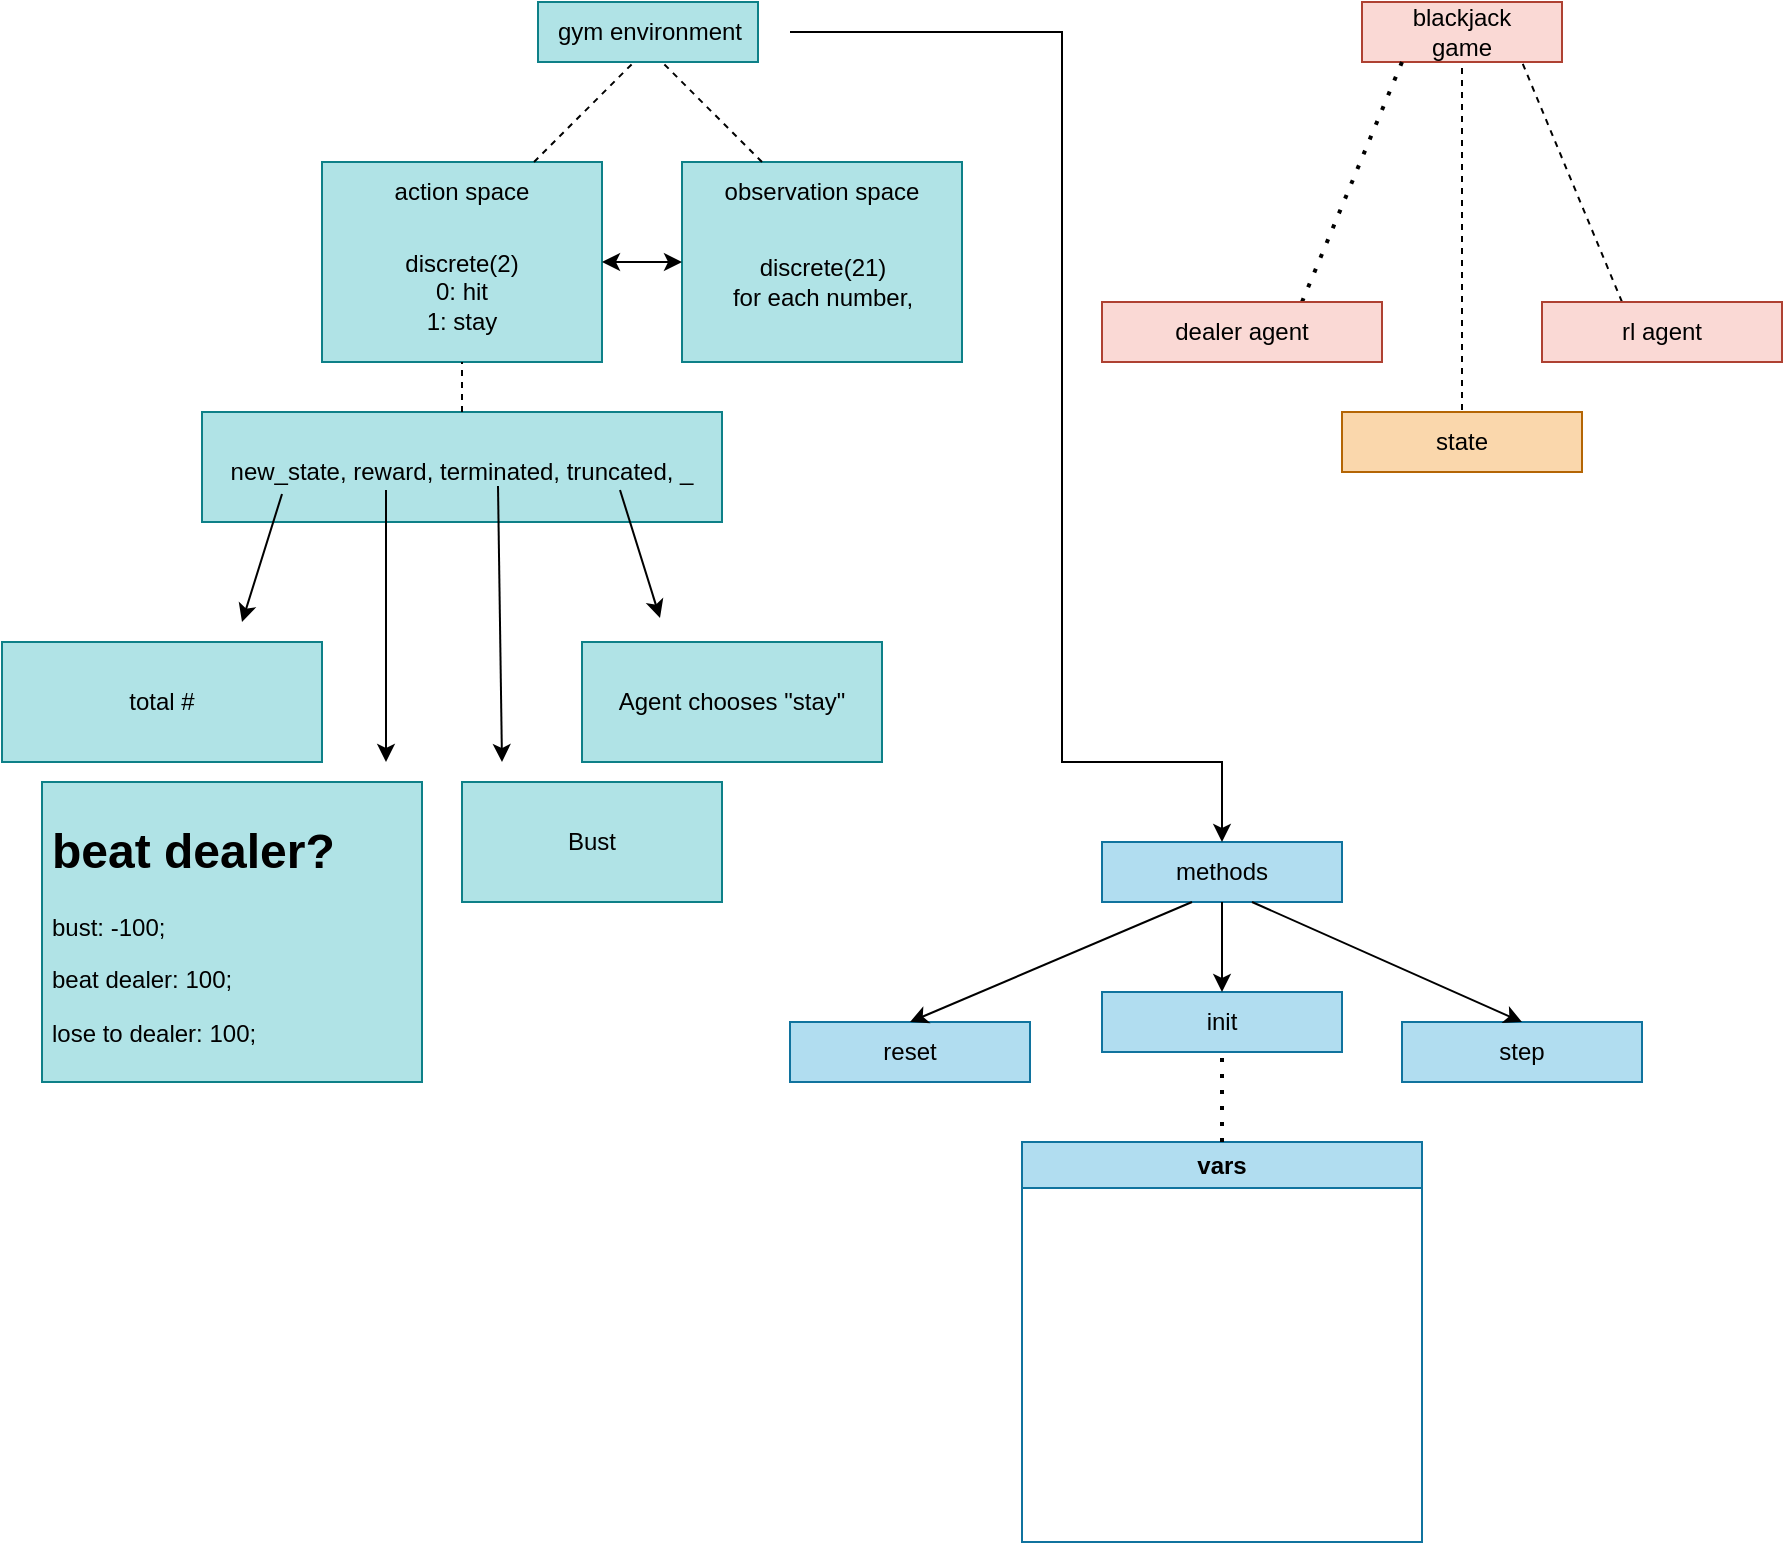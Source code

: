 <mxfile version="21.6.2" type="github">
  <diagram name="Page-1" id="h5l0C7t8v6IvXzMdPcOg">
    <mxGraphModel dx="2173" dy="717" grid="1" gridSize="10" guides="1" tooltips="1" connect="1" arrows="1" fold="1" page="1" pageScale="1" pageWidth="850" pageHeight="1100" math="0" shadow="0">
      <root>
        <mxCell id="0" />
        <mxCell id="1" parent="0" />
        <mxCell id="iSVm5VbHLvxnCTVzza3p-7" value="" style="group" vertex="1" connectable="0" parent="1">
          <mxGeometry x="-110" y="90" width="140" height="100" as="geometry" />
        </mxCell>
        <mxCell id="iSVm5VbHLvxnCTVzza3p-4" value="" style="rounded=0;whiteSpace=wrap;html=1;fillColor=#b0e3e6;strokeColor=#0e8088;" vertex="1" parent="iSVm5VbHLvxnCTVzza3p-7">
          <mxGeometry width="140" height="100" as="geometry" />
        </mxCell>
        <mxCell id="iSVm5VbHLvxnCTVzza3p-5" value="action space" style="text;html=1;strokeColor=none;fillColor=none;align=center;verticalAlign=middle;whiteSpace=wrap;rounded=0;" vertex="1" parent="iSVm5VbHLvxnCTVzza3p-7">
          <mxGeometry width="140" height="30" as="geometry" />
        </mxCell>
        <mxCell id="iSVm5VbHLvxnCTVzza3p-6" value="discrete(2)&lt;br&gt;0: hit&lt;br&gt;1: stay" style="text;html=1;strokeColor=none;fillColor=none;align=center;verticalAlign=middle;whiteSpace=wrap;rounded=0;" vertex="1" parent="iSVm5VbHLvxnCTVzza3p-7">
          <mxGeometry x="40" y="50" width="60" height="30" as="geometry" />
        </mxCell>
        <mxCell id="iSVm5VbHLvxnCTVzza3p-9" value="" style="endArrow=none;dashed=1;html=1;rounded=0;" edge="1" parent="1">
          <mxGeometry width="50" height="50" relative="1" as="geometry">
            <mxPoint x="-4" y="90" as="sourcePoint" />
            <mxPoint x="46" y="40" as="targetPoint" />
          </mxGeometry>
        </mxCell>
        <mxCell id="iSVm5VbHLvxnCTVzza3p-11" value="" style="group" vertex="1" connectable="0" parent="1">
          <mxGeometry x="70" y="90" width="190" height="100" as="geometry" />
        </mxCell>
        <mxCell id="iSVm5VbHLvxnCTVzza3p-12" value="" style="rounded=0;whiteSpace=wrap;html=1;fillColor=#b0e3e6;strokeColor=#0e8088;" vertex="1" parent="iSVm5VbHLvxnCTVzza3p-11">
          <mxGeometry width="140" height="100" as="geometry" />
        </mxCell>
        <mxCell id="iSVm5VbHLvxnCTVzza3p-13" value="observation space" style="text;html=1;strokeColor=none;fillColor=none;align=center;verticalAlign=middle;whiteSpace=wrap;rounded=0;" vertex="1" parent="iSVm5VbHLvxnCTVzza3p-11">
          <mxGeometry width="140" height="30" as="geometry" />
        </mxCell>
        <mxCell id="iSVm5VbHLvxnCTVzza3p-14" value="discrete(21)&lt;br&gt;for each number," style="text;html=1;strokeColor=none;fillColor=none;align=center;verticalAlign=middle;whiteSpace=wrap;rounded=0;" vertex="1" parent="iSVm5VbHLvxnCTVzza3p-11">
          <mxGeometry x="-7.5" y="50" width="155" height="20" as="geometry" />
        </mxCell>
        <mxCell id="iSVm5VbHLvxnCTVzza3p-16" value="" style="group" vertex="1" connectable="0" parent="1">
          <mxGeometry x="-16" y="10" width="140" height="30" as="geometry" />
        </mxCell>
        <mxCell id="iSVm5VbHLvxnCTVzza3p-1" value="" style="rounded=0;whiteSpace=wrap;html=1;fillColor=#b0e3e6;strokeColor=#0e8088;" vertex="1" parent="iSVm5VbHLvxnCTVzza3p-16">
          <mxGeometry x="14" width="110" height="30" as="geometry" />
        </mxCell>
        <mxCell id="iSVm5VbHLvxnCTVzza3p-2" value="gym environment" style="text;html=1;strokeColor=none;fillColor=none;align=center;verticalAlign=middle;whiteSpace=wrap;rounded=0;" vertex="1" parent="iSVm5VbHLvxnCTVzza3p-16">
          <mxGeometry width="140" height="30" as="geometry" />
        </mxCell>
        <mxCell id="iSVm5VbHLvxnCTVzza3p-17" value="" style="endArrow=none;dashed=1;html=1;rounded=0;" edge="1" parent="1">
          <mxGeometry width="50" height="50" relative="1" as="geometry">
            <mxPoint x="110" y="90" as="sourcePoint" />
            <mxPoint x="60" y="40" as="targetPoint" />
          </mxGeometry>
        </mxCell>
        <mxCell id="iSVm5VbHLvxnCTVzza3p-23" value="" style="group" vertex="1" connectable="0" parent="1">
          <mxGeometry x="-200" y="215" width="320" height="55" as="geometry" />
        </mxCell>
        <mxCell id="iSVm5VbHLvxnCTVzza3p-22" value="" style="rounded=0;whiteSpace=wrap;html=1;fillColor=#b0e3e6;strokeColor=#0e8088;" vertex="1" parent="iSVm5VbHLvxnCTVzza3p-23">
          <mxGeometry x="30" width="260" height="55" as="geometry" />
        </mxCell>
        <mxCell id="iSVm5VbHLvxnCTVzza3p-21" value="new_state, reward, terminated, truncated, _" style="text;html=1;strokeColor=none;fillColor=none;align=center;verticalAlign=middle;whiteSpace=wrap;rounded=0;" vertex="1" parent="iSVm5VbHLvxnCTVzza3p-23">
          <mxGeometry y="15" width="320" height="30" as="geometry" />
        </mxCell>
        <mxCell id="iSVm5VbHLvxnCTVzza3p-24" value="" style="endArrow=none;dashed=1;html=1;rounded=0;exitX=0.5;exitY=0;exitDx=0;exitDy=0;" edge="1" parent="iSVm5VbHLvxnCTVzza3p-23" source="iSVm5VbHLvxnCTVzza3p-22">
          <mxGeometry width="50" height="50" relative="1" as="geometry">
            <mxPoint x="230" y="85" as="sourcePoint" />
            <mxPoint x="160" y="-25" as="targetPoint" />
          </mxGeometry>
        </mxCell>
        <mxCell id="iSVm5VbHLvxnCTVzza3p-30" value="" style="endArrow=classic;html=1;rounded=0;" edge="1" parent="iSVm5VbHLvxnCTVzza3p-23">
          <mxGeometry width="50" height="50" relative="1" as="geometry">
            <mxPoint x="239" y="39" as="sourcePoint" />
            <mxPoint x="259" y="103" as="targetPoint" />
          </mxGeometry>
        </mxCell>
        <mxCell id="iSVm5VbHLvxnCTVzza3p-26" value="" style="endArrow=classic;startArrow=classic;html=1;rounded=0;exitX=1;exitY=0.5;exitDx=0;exitDy=0;entryX=0;entryY=0.5;entryDx=0;entryDy=0;" edge="1" parent="1" source="iSVm5VbHLvxnCTVzza3p-4" target="iSVm5VbHLvxnCTVzza3p-12">
          <mxGeometry width="50" height="50" relative="1" as="geometry">
            <mxPoint x="30" y="250" as="sourcePoint" />
            <mxPoint x="80" y="200" as="targetPoint" />
          </mxGeometry>
        </mxCell>
        <mxCell id="iSVm5VbHLvxnCTVzza3p-27" value="" style="endArrow=classic;html=1;rounded=0;" edge="1" parent="1">
          <mxGeometry width="50" height="50" relative="1" as="geometry">
            <mxPoint x="-130" y="256" as="sourcePoint" />
            <mxPoint x="-150" y="320" as="targetPoint" />
          </mxGeometry>
        </mxCell>
        <mxCell id="iSVm5VbHLvxnCTVzza3p-28" value="" style="endArrow=classic;html=1;rounded=0;" edge="1" parent="1">
          <mxGeometry width="50" height="50" relative="1" as="geometry">
            <mxPoint x="-78" y="254" as="sourcePoint" />
            <mxPoint x="-78" y="390" as="targetPoint" />
          </mxGeometry>
        </mxCell>
        <mxCell id="iSVm5VbHLvxnCTVzza3p-29" value="" style="endArrow=classic;html=1;rounded=0;" edge="1" parent="1">
          <mxGeometry width="50" height="50" relative="1" as="geometry">
            <mxPoint x="-22" y="252" as="sourcePoint" />
            <mxPoint x="-20" y="390" as="targetPoint" />
          </mxGeometry>
        </mxCell>
        <mxCell id="iSVm5VbHLvxnCTVzza3p-31" value="" style="rounded=0;whiteSpace=wrap;html=1;fillColor=#b0e3e6;strokeColor=#0e8088;" vertex="1" parent="1">
          <mxGeometry x="-270" y="330" width="160" height="60" as="geometry" />
        </mxCell>
        <mxCell id="iSVm5VbHLvxnCTVzza3p-32" value="" style="rounded=0;whiteSpace=wrap;html=1;fillColor=#b0e3e6;strokeColor=#0e8088;" vertex="1" parent="1">
          <mxGeometry x="-250" y="400" width="190" height="150" as="geometry" />
        </mxCell>
        <mxCell id="iSVm5VbHLvxnCTVzza3p-33" value="" style="rounded=0;whiteSpace=wrap;html=1;fillColor=#b0e3e6;strokeColor=#0e8088;" vertex="1" parent="1">
          <mxGeometry x="-40" y="400" width="130" height="60" as="geometry" />
        </mxCell>
        <mxCell id="iSVm5VbHLvxnCTVzza3p-34" value="" style="rounded=0;whiteSpace=wrap;html=1;fillColor=#b0e3e6;strokeColor=#0e8088;" vertex="1" parent="1">
          <mxGeometry x="20" y="330" width="150" height="60" as="geometry" />
        </mxCell>
        <mxCell id="iSVm5VbHLvxnCTVzza3p-35" value="Agent chooses &quot;stay&quot;" style="text;html=1;strokeColor=none;fillColor=none;align=center;verticalAlign=middle;whiteSpace=wrap;rounded=0;" vertex="1" parent="1">
          <mxGeometry x="30" y="345" width="130" height="30" as="geometry" />
        </mxCell>
        <mxCell id="iSVm5VbHLvxnCTVzza3p-38" value="Bust" style="text;html=1;strokeColor=none;fillColor=none;align=center;verticalAlign=middle;whiteSpace=wrap;rounded=0;" vertex="1" parent="1">
          <mxGeometry x="-40" y="415" width="130" height="30" as="geometry" />
        </mxCell>
        <mxCell id="iSVm5VbHLvxnCTVzza3p-41" value="" style="group" vertex="1" connectable="0" parent="1">
          <mxGeometry x="410" y="10" width="100" height="30" as="geometry" />
        </mxCell>
        <mxCell id="iSVm5VbHLvxnCTVzza3p-39" value="" style="rounded=0;whiteSpace=wrap;html=1;fillColor=#fad9d5;strokeColor=#ae4132;" vertex="1" parent="iSVm5VbHLvxnCTVzza3p-41">
          <mxGeometry width="100" height="30" as="geometry" />
        </mxCell>
        <mxCell id="iSVm5VbHLvxnCTVzza3p-40" value="blackjack game" style="text;html=1;strokeColor=none;fillColor=none;align=center;verticalAlign=middle;whiteSpace=wrap;rounded=0;" vertex="1" parent="iSVm5VbHLvxnCTVzza3p-41">
          <mxGeometry x="20" width="60" height="30" as="geometry" />
        </mxCell>
        <mxCell id="iSVm5VbHLvxnCTVzza3p-46" value="" style="endArrow=none;dashed=1;html=1;rounded=0;entryX=0.5;entryY=1;entryDx=0;entryDy=0;" edge="1" parent="1" target="iSVm5VbHLvxnCTVzza3p-40">
          <mxGeometry width="50" height="50" relative="1" as="geometry">
            <mxPoint x="460" y="220" as="sourcePoint" />
            <mxPoint x="370" y="170" as="targetPoint" />
          </mxGeometry>
        </mxCell>
        <mxCell id="iSVm5VbHLvxnCTVzza3p-47" value="" style="endArrow=none;dashed=1;html=1;rounded=0;entryX=1;entryY=1;entryDx=0;entryDy=0;" edge="1" parent="1" target="iSVm5VbHLvxnCTVzza3p-40">
          <mxGeometry width="50" height="50" relative="1" as="geometry">
            <mxPoint x="540" y="160" as="sourcePoint" />
            <mxPoint x="370" y="170" as="targetPoint" />
          </mxGeometry>
        </mxCell>
        <mxCell id="iSVm5VbHLvxnCTVzza3p-50" value="" style="endArrow=none;dashed=1;html=1;dashPattern=1 3;strokeWidth=2;rounded=0;entryX=0;entryY=1;entryDx=0;entryDy=0;" edge="1" parent="1" target="iSVm5VbHLvxnCTVzza3p-40">
          <mxGeometry width="50" height="50" relative="1" as="geometry">
            <mxPoint x="380" y="160" as="sourcePoint" />
            <mxPoint x="370" y="170" as="targetPoint" />
          </mxGeometry>
        </mxCell>
        <mxCell id="iSVm5VbHLvxnCTVzza3p-51" value="" style="rounded=0;whiteSpace=wrap;html=1;fillColor=#fad9d5;strokeColor=#ae4132;" vertex="1" parent="1">
          <mxGeometry x="280" y="160" width="140" height="30" as="geometry" />
        </mxCell>
        <mxCell id="iSVm5VbHLvxnCTVzza3p-52" value="dealer agent" style="text;html=1;strokeColor=none;fillColor=none;align=center;verticalAlign=middle;whiteSpace=wrap;rounded=0;" vertex="1" parent="1">
          <mxGeometry x="275" y="160" width="150" height="30" as="geometry" />
        </mxCell>
        <mxCell id="iSVm5VbHLvxnCTVzza3p-53" value="" style="rounded=0;whiteSpace=wrap;html=1;fillColor=#fad9d5;strokeColor=#ae4132;" vertex="1" parent="1">
          <mxGeometry x="500" y="160" width="120" height="30" as="geometry" />
        </mxCell>
        <mxCell id="iSVm5VbHLvxnCTVzza3p-54" value="rl agent" style="text;html=1;strokeColor=none;fillColor=none;align=center;verticalAlign=middle;whiteSpace=wrap;rounded=0;" vertex="1" parent="1">
          <mxGeometry x="530" y="160" width="60" height="30" as="geometry" />
        </mxCell>
        <mxCell id="iSVm5VbHLvxnCTVzza3p-55" value="" style="rounded=0;whiteSpace=wrap;html=1;fillColor=#fad7ac;strokeColor=#b46504;" vertex="1" parent="1">
          <mxGeometry x="400" y="215" width="120" height="30" as="geometry" />
        </mxCell>
        <mxCell id="iSVm5VbHLvxnCTVzza3p-56" value="state" style="text;html=1;strokeColor=none;fillColor=none;align=center;verticalAlign=middle;whiteSpace=wrap;rounded=0;" vertex="1" parent="1">
          <mxGeometry x="430" y="215" width="60" height="30" as="geometry" />
        </mxCell>
        <mxCell id="iSVm5VbHLvxnCTVzza3p-59" value="&lt;h1&gt;beat dealer?&lt;/h1&gt;&lt;p&gt;bust: -100;&lt;/p&gt;&lt;p&gt;beat dealer: 100;&lt;/p&gt;&lt;p&gt;lose to dealer: 100;&lt;/p&gt;" style="text;html=1;strokeColor=none;fillColor=none;spacing=5;spacingTop=-20;whiteSpace=wrap;overflow=hidden;rounded=0;" vertex="1" parent="1">
          <mxGeometry x="-250" y="415" width="190" height="120" as="geometry" />
        </mxCell>
        <mxCell id="iSVm5VbHLvxnCTVzza3p-60" value="total #" style="text;html=1;strokeColor=none;fillColor=none;align=center;verticalAlign=middle;whiteSpace=wrap;rounded=0;" vertex="1" parent="1">
          <mxGeometry x="-220" y="345" width="60" height="30" as="geometry" />
        </mxCell>
        <mxCell id="iSVm5VbHLvxnCTVzza3p-63" value="" style="group" vertex="1" connectable="0" parent="1">
          <mxGeometry x="280" y="430" width="120" height="30" as="geometry" />
        </mxCell>
        <mxCell id="iSVm5VbHLvxnCTVzza3p-61" value="" style="rounded=0;whiteSpace=wrap;html=1;fillColor=#b1ddf0;strokeColor=#10739e;" vertex="1" parent="iSVm5VbHLvxnCTVzza3p-63">
          <mxGeometry width="120" height="30" as="geometry" />
        </mxCell>
        <mxCell id="iSVm5VbHLvxnCTVzza3p-62" value="methods" style="text;html=1;strokeColor=none;fillColor=none;align=center;verticalAlign=middle;whiteSpace=wrap;rounded=0;" vertex="1" parent="iSVm5VbHLvxnCTVzza3p-63">
          <mxGeometry x="30" width="60" height="30" as="geometry" />
        </mxCell>
        <mxCell id="iSVm5VbHLvxnCTVzza3p-69" style="edgeStyle=orthogonalEdgeStyle;rounded=0;orthogonalLoop=1;jettySize=auto;html=1;entryX=0.5;entryY=0;entryDx=0;entryDy=0;" edge="1" parent="1" source="iSVm5VbHLvxnCTVzza3p-2" target="iSVm5VbHLvxnCTVzza3p-62">
          <mxGeometry relative="1" as="geometry">
            <Array as="points">
              <mxPoint x="260" y="25" />
              <mxPoint x="260" y="390" />
              <mxPoint x="340" y="390" />
            </Array>
          </mxGeometry>
        </mxCell>
        <mxCell id="iSVm5VbHLvxnCTVzza3p-70" value="" style="group" vertex="1" connectable="0" parent="1">
          <mxGeometry x="430" y="520" width="120" height="30" as="geometry" />
        </mxCell>
        <mxCell id="iSVm5VbHLvxnCTVzza3p-71" value="" style="rounded=0;whiteSpace=wrap;html=1;fillColor=#b1ddf0;strokeColor=#10739e;" vertex="1" parent="iSVm5VbHLvxnCTVzza3p-70">
          <mxGeometry width="120" height="30" as="geometry" />
        </mxCell>
        <mxCell id="iSVm5VbHLvxnCTVzza3p-72" value="step" style="text;html=1;strokeColor=none;fillColor=none;align=center;verticalAlign=middle;whiteSpace=wrap;rounded=0;" vertex="1" parent="iSVm5VbHLvxnCTVzza3p-70">
          <mxGeometry x="30" width="60" height="30" as="geometry" />
        </mxCell>
        <mxCell id="iSVm5VbHLvxnCTVzza3p-73" value="" style="group" vertex="1" connectable="0" parent="1">
          <mxGeometry x="124" y="520" width="120" height="30" as="geometry" />
        </mxCell>
        <mxCell id="iSVm5VbHLvxnCTVzza3p-74" value="" style="rounded=0;whiteSpace=wrap;html=1;fillColor=#b1ddf0;strokeColor=#10739e;" vertex="1" parent="iSVm5VbHLvxnCTVzza3p-73">
          <mxGeometry width="120" height="30" as="geometry" />
        </mxCell>
        <mxCell id="iSVm5VbHLvxnCTVzza3p-75" value="reset" style="text;html=1;strokeColor=none;fillColor=none;align=center;verticalAlign=middle;whiteSpace=wrap;rounded=0;" vertex="1" parent="iSVm5VbHLvxnCTVzza3p-73">
          <mxGeometry x="30" width="60" height="30" as="geometry" />
        </mxCell>
        <mxCell id="iSVm5VbHLvxnCTVzza3p-78" value="" style="group" vertex="1" connectable="0" parent="1">
          <mxGeometry x="280" y="505" width="120" height="30" as="geometry" />
        </mxCell>
        <mxCell id="iSVm5VbHLvxnCTVzza3p-79" value="" style="rounded=0;whiteSpace=wrap;html=1;fillColor=#b1ddf0;strokeColor=#10739e;" vertex="1" parent="iSVm5VbHLvxnCTVzza3p-78">
          <mxGeometry width="120" height="30" as="geometry" />
        </mxCell>
        <mxCell id="iSVm5VbHLvxnCTVzza3p-80" value="init" style="text;html=1;strokeColor=none;fillColor=none;align=center;verticalAlign=middle;whiteSpace=wrap;rounded=0;" vertex="1" parent="iSVm5VbHLvxnCTVzza3p-78">
          <mxGeometry x="30" width="60" height="30" as="geometry" />
        </mxCell>
        <mxCell id="iSVm5VbHLvxnCTVzza3p-83" value="" style="endArrow=classic;html=1;rounded=0;exitX=0.25;exitY=1;exitDx=0;exitDy=0;entryX=0.5;entryY=0;entryDx=0;entryDy=0;" edge="1" parent="1" source="iSVm5VbHLvxnCTVzza3p-62" target="iSVm5VbHLvxnCTVzza3p-75">
          <mxGeometry width="50" height="50" relative="1" as="geometry">
            <mxPoint x="250" y="550" as="sourcePoint" />
            <mxPoint x="130" y="480" as="targetPoint" />
          </mxGeometry>
        </mxCell>
        <mxCell id="iSVm5VbHLvxnCTVzza3p-84" value="" style="endArrow=classic;html=1;rounded=0;exitX=0.5;exitY=1;exitDx=0;exitDy=0;entryX=0.5;entryY=0;entryDx=0;entryDy=0;" edge="1" parent="1" source="iSVm5VbHLvxnCTVzza3p-62" target="iSVm5VbHLvxnCTVzza3p-80">
          <mxGeometry width="50" height="50" relative="1" as="geometry">
            <mxPoint x="250" y="550" as="sourcePoint" />
            <mxPoint x="370" y="480" as="targetPoint" />
          </mxGeometry>
        </mxCell>
        <mxCell id="iSVm5VbHLvxnCTVzza3p-85" value="" style="endArrow=classic;html=1;rounded=0;exitX=0.75;exitY=1;exitDx=0;exitDy=0;entryX=0.5;entryY=0;entryDx=0;entryDy=0;" edge="1" parent="1" source="iSVm5VbHLvxnCTVzza3p-62" target="iSVm5VbHLvxnCTVzza3p-72">
          <mxGeometry width="50" height="50" relative="1" as="geometry">
            <mxPoint x="250" y="550" as="sourcePoint" />
            <mxPoint x="300" y="500" as="targetPoint" />
          </mxGeometry>
        </mxCell>
        <mxCell id="iSVm5VbHLvxnCTVzza3p-86" value="vars" style="swimlane;whiteSpace=wrap;html=1;fillColor=#b1ddf0;strokeColor=#10739e;" vertex="1" parent="1">
          <mxGeometry x="240" y="580" width="200" height="200" as="geometry" />
        </mxCell>
        <mxCell id="iSVm5VbHLvxnCTVzza3p-88" value="" style="endArrow=none;dashed=1;html=1;dashPattern=1 3;strokeWidth=2;rounded=0;entryX=0.5;entryY=1;entryDx=0;entryDy=0;exitX=0.5;exitY=0;exitDx=0;exitDy=0;" edge="1" parent="1" source="iSVm5VbHLvxnCTVzza3p-86" target="iSVm5VbHLvxnCTVzza3p-80">
          <mxGeometry width="50" height="50" relative="1" as="geometry">
            <mxPoint x="250" y="570" as="sourcePoint" />
            <mxPoint x="300" y="520" as="targetPoint" />
          </mxGeometry>
        </mxCell>
      </root>
    </mxGraphModel>
  </diagram>
</mxfile>
